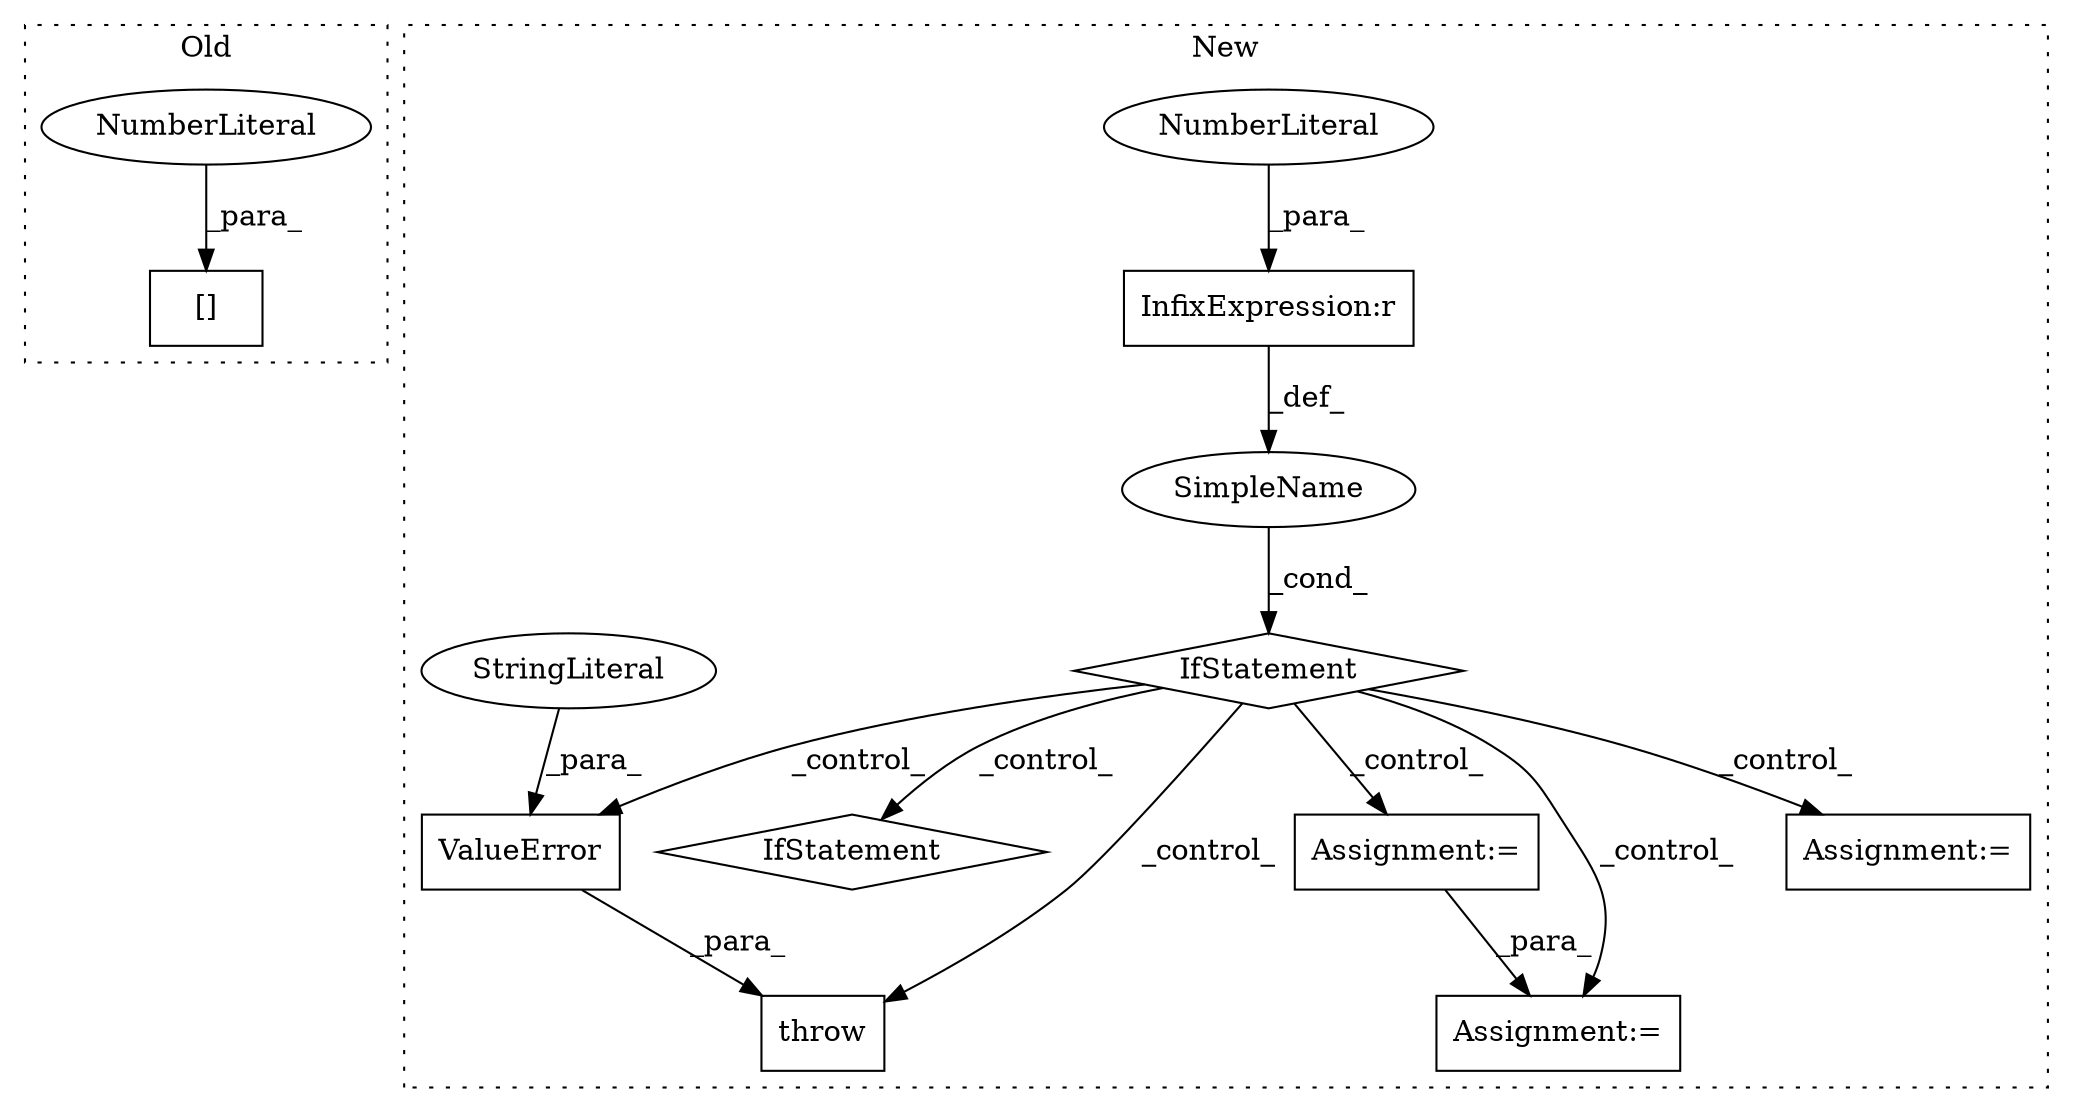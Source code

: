 digraph G {
subgraph cluster0 {
1 [label="[]" a="2" s="2177,2238" l="60,1" shape="box"];
11 [label="NumberLiteral" a="34" s="2237" l="1" shape="ellipse"];
label = "Old";
style="dotted";
}
subgraph cluster1 {
2 [label="ValueError" a="32" s="4255,4302" l="11,1" shape="box"];
3 [label="throw" a="53" s="4249" l="6" shape="box"];
4 [label="SimpleName" a="42" s="" l="" shape="ellipse"];
5 [label="IfStatement" a="25" s="3689,3708" l="4,2" shape="diamond"];
6 [label="InfixExpression:r" a="27" s="3703" l="4" shape="box"];
7 [label="StringLiteral" a="45" s="4266" l="36" shape="ellipse"];
8 [label="NumberLiteral" a="34" s="3707" l="1" shape="ellipse"];
9 [label="Assignment:=" a="7" s="3844" l="32" shape="box"];
10 [label="Assignment:=" a="7" s="4162" l="29" shape="box"];
12 [label="Assignment:=" a="7" s="4029" l="16" shape="box"];
13 [label="IfStatement" a="25" s="3844" l="32" shape="diamond"];
label = "New";
style="dotted";
}
2 -> 3 [label="_para_"];
4 -> 5 [label="_cond_"];
5 -> 10 [label="_control_"];
5 -> 9 [label="_control_"];
5 -> 3 [label="_control_"];
5 -> 2 [label="_control_"];
5 -> 12 [label="_control_"];
5 -> 13 [label="_control_"];
6 -> 4 [label="_def_"];
7 -> 2 [label="_para_"];
8 -> 6 [label="_para_"];
10 -> 12 [label="_para_"];
11 -> 1 [label="_para_"];
}